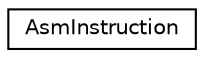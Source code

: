 digraph "Graphical Class Hierarchy"
{
  edge [fontname="Helvetica",fontsize="10",labelfontname="Helvetica",labelfontsize="10"];
  node [fontname="Helvetica",fontsize="10",shape=record];
  rankdir="LR";
  Node1 [label="AsmInstruction",height=0.2,width=0.4,color="black", fillcolor="white", style="filled",URL="$class_asm_instruction.html"];
}
